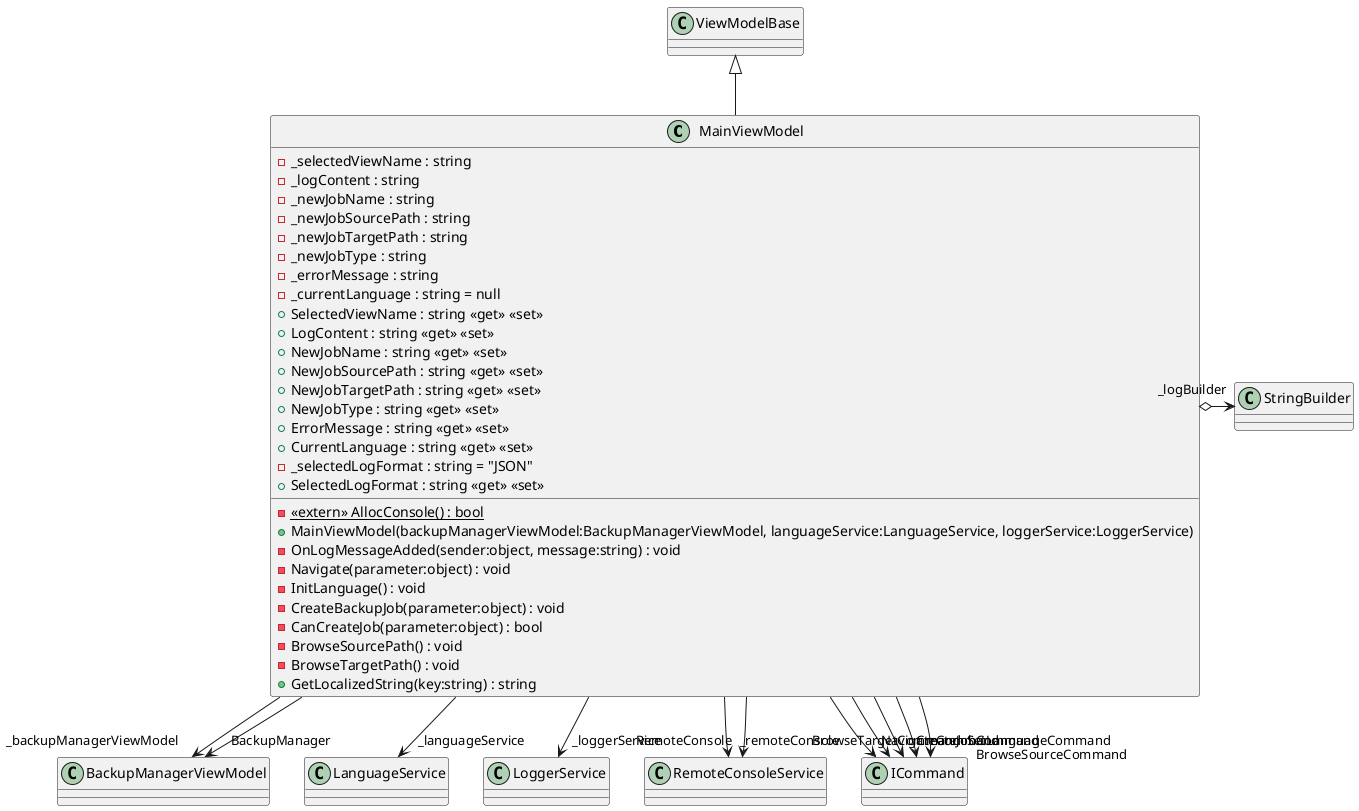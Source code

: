 @startuml
class MainViewModel {
    - {static} <<extern>> AllocConsole() : bool
    - _selectedViewName : string
    - _logContent : string
    - _newJobName : string
    - _newJobSourcePath : string
    - _newJobTargetPath : string
    - _newJobType : string
    - _errorMessage : string
    - _currentLanguage : string = null
    + MainViewModel(backupManagerViewModel:BackupManagerViewModel, languageService:LanguageService, loggerService:LoggerService)
    - OnLogMessageAdded(sender:object, message:string) : void
    + SelectedViewName : string <<get>> <<set>>
    + LogContent : string <<get>> <<set>>
    + NewJobName : string <<get>> <<set>>
    + NewJobSourcePath : string <<get>> <<set>>
    + NewJobTargetPath : string <<get>> <<set>>
    + NewJobType : string <<get>> <<set>>
    + ErrorMessage : string <<get>> <<set>>
    + CurrentLanguage : string <<get>> <<set>>
    - _selectedLogFormat : string = "JSON"
    + SelectedLogFormat : string <<get>> <<set>>
    - Navigate(parameter:object) : void
    - InitLanguage() : void
    - CreateBackupJob(parameter:object) : void
    - CanCreateJob(parameter:object) : bool
    - BrowseSourcePath() : void
    - BrowseTargetPath() : void
    + GetLocalizedString(key:string) : string
}
ViewModelBase <|-- MainViewModel
MainViewModel --> "_backupManagerViewModel" BackupManagerViewModel
MainViewModel --> "_languageService" LanguageService
MainViewModel --> "_loggerService" LoggerService
MainViewModel --> "_remoteConsole" RemoteConsoleService
MainViewModel --> "RemoteConsole" RemoteConsoleService
MainViewModel o-> "_logBuilder" StringBuilder
MainViewModel --> "BackupManager" BackupManagerViewModel
MainViewModel --> "NavigateCommand" ICommand
MainViewModel --> "SetLanguageCommand" ICommand
MainViewModel --> "CreateJobCommand" ICommand
MainViewModel --> "BrowseSourceCommand" ICommand
MainViewModel --> "BrowseTargetCommand" ICommand
@enduml
